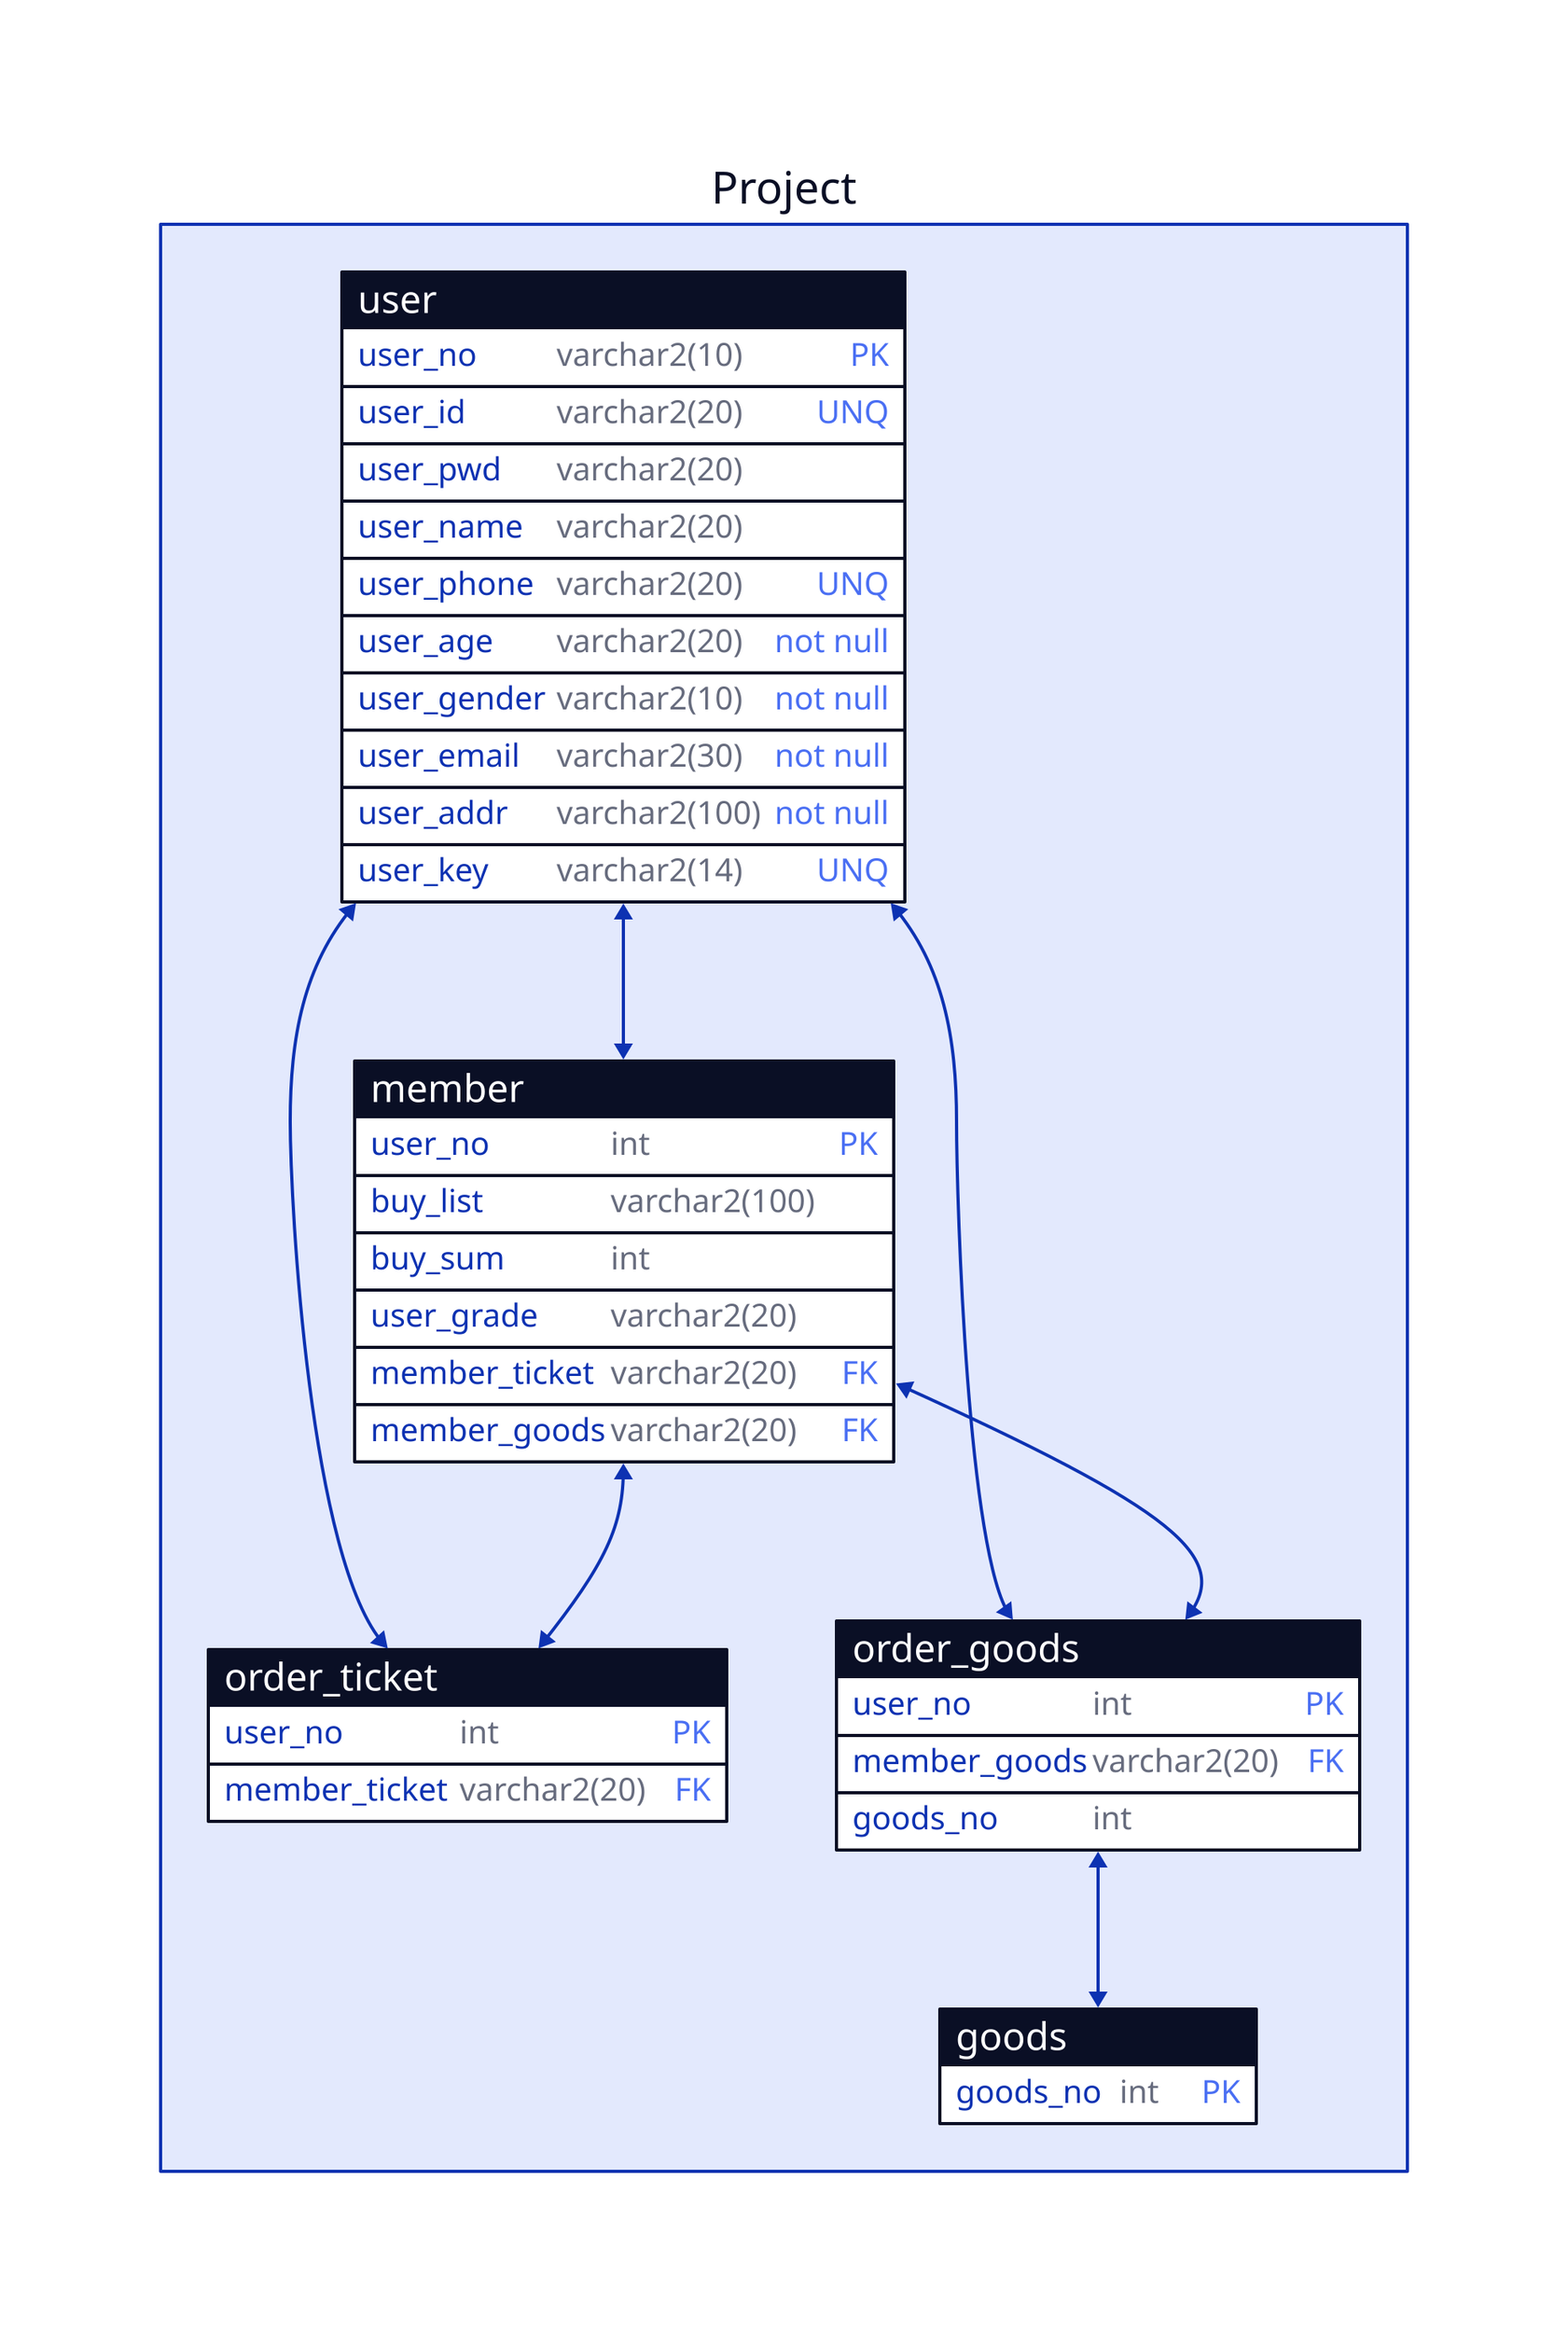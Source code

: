 Project:{
    
    """ 멤버쉽 테이블 """
    member:{
        shape:sql_table
        
        user_no:int{constraint:primary_key}
        buy_list:varchar2(100)
        buy_sum:int
        user_grade:varchar2(20)
        member_ticket:varchar2(20){constraint:foreign_key}
        member_goods:varchar2(20){constraint:foreign_key}
        
    }
    """ 회원 테이블 """
    user:{
        shape:sql_table
        
        user_no:varchar2(10){constraint:primary_key}
        user_id:varchar2(20){constraint:unique}
        user_pwd:varchar2(20)
        user_name:varchar2(20)
        user_phone:varchar2(20){constraint:unique}
        user_age:varchar2(20){constraint:not null}
        user_gender:varchar2(10){constraint:not null}
        user_email:varchar2(30){constraint:not null}
        user_addr:varchar2(100){constraint:not null}
        user_key:varchar2(14){constraint:unique}

    }
    order_ticket:{
        shape:sql_table

        user_no:int{constraint:primary_key}
        member_ticket:varchar2(20){constraint:foreign_key}
    }
    order_goods:{
        shape:sql_table

        user_no:int{constraint:primary_key}
        member_goods:varchar2(20){constraint:foreign_key}
        goods_no:int
    }
    goods{
        shape:sql_table
        goods_no:int{constraint:primary_key}
    }
    user.user_no <-> member.user_no
    user.user_no <-> order_ticket.user_no
    user.user_no <-> order_goods.user_no

    member.member_goods <-> order_goods.member_goods
    member.member_ticket <-> order_ticket.member_ticket

    order_goods.goods_no <-> goods.goods_no
}